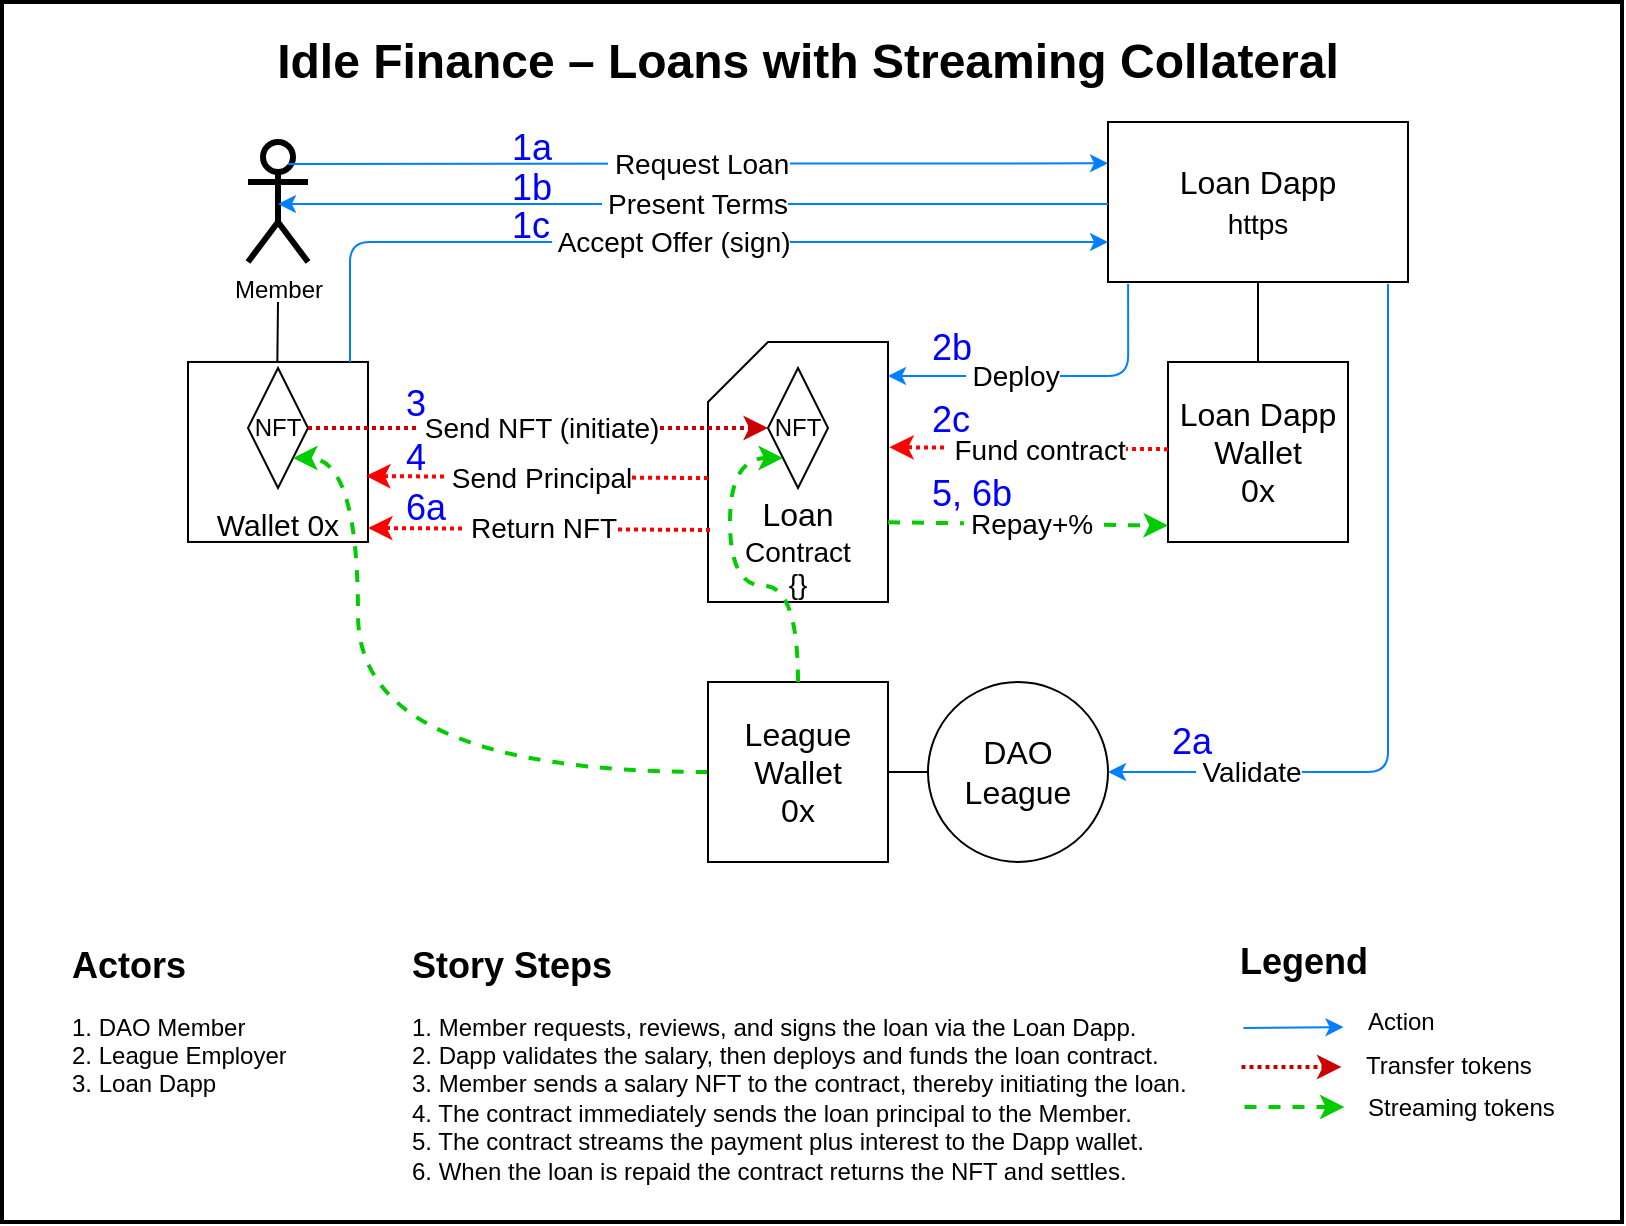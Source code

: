 <mxfile version="15.5.9" type="device"><diagram id="ve8YKfI9AwYKyib_E6ow" name="Page-1"><mxGraphModel dx="948" dy="611" grid="1" gridSize="10" guides="1" tooltips="1" connect="1" arrows="1" fold="1" page="1" pageScale="1" pageWidth="827" pageHeight="1169" math="0" shadow="0"><root><mxCell id="0"/><mxCell id="1" parent="0"/><mxCell id="_zmMKVioukvtAmdXN5hu-1" value="" style="rounded=0;whiteSpace=wrap;html=1;strokeWidth=2;fillColor=none;strokeColor=default;" parent="1" vertex="1"><mxGeometry x="17" y="170" width="810" height="610" as="geometry"/></mxCell><mxCell id="_zmMKVioukvtAmdXN5hu-16" value="&lt;div style=&quot;font-size: 18px&quot; align=&quot;left&quot;&gt;&lt;font style=&quot;font-size: 18px&quot; color=&quot;#0000FF&quot;&gt;1a&lt;/font&gt;&lt;/div&gt;" style="text;html=1;strokeColor=none;fillColor=none;align=left;verticalAlign=middle;whiteSpace=wrap;rounded=0;" parent="1" vertex="1"><mxGeometry x="270" y="233" width="20" height="20" as="geometry"/></mxCell><mxCell id="_zmMKVioukvtAmdXN5hu-19" value="&lt;font style=&quot;font-size: 16px&quot;&gt;DAO League&lt;br&gt;&lt;/font&gt;" style="ellipse;whiteSpace=wrap;html=1;aspect=fixed;" parent="1" vertex="1"><mxGeometry x="480" y="510" width="90" height="90" as="geometry"/></mxCell><mxCell id="93uGMBe0k2fmaU-Ir0mu-10" style="edgeStyle=orthogonalEdgeStyle;rounded=0;orthogonalLoop=1;jettySize=auto;html=1;exitX=0.5;exitY=1;exitDx=0;exitDy=0;entryX=0.5;entryY=0;entryDx=0;entryDy=0;startArrow=none;startFill=0;endArrow=none;endFill=0;" parent="1" source="_zmMKVioukvtAmdXN5hu-30" target="euFRSEvO4vOesDpvcWjM-9" edge="1"><mxGeometry relative="1" as="geometry"/></mxCell><mxCell id="_zmMKVioukvtAmdXN5hu-30" value="&lt;font style=&quot;font-size: 16px&quot;&gt;Loan Dapp&lt;br&gt;&lt;font style=&quot;font-size: 14px&quot;&gt;https&lt;/font&gt;&lt;/font&gt;" style="rounded=0;whiteSpace=wrap;html=1;" parent="1" vertex="1"><mxGeometry x="570" y="230" width="150" height="80" as="geometry"/></mxCell><mxCell id="_zmMKVioukvtAmdXN5hu-34" value="&lt;b&gt;&lt;font style=&quot;font-size: 18px&quot;&gt;Legend&lt;/font&gt;&lt;/b&gt;" style="text;html=1;strokeColor=none;fillColor=none;align=center;verticalAlign=middle;whiteSpace=wrap;rounded=0;" parent="1" vertex="1"><mxGeometry x="647.75" y="640" width="40" height="20" as="geometry"/></mxCell><mxCell id="_zmMKVioukvtAmdXN5hu-35" value="" style="endArrow=classic;html=1;dashed=1;strokeColor=#00CC00;strokeWidth=2;" parent="1" edge="1"><mxGeometry width="50" height="50" relative="1" as="geometry"><mxPoint x="638.25" y="722.5" as="sourcePoint"/><mxPoint x="688.25" y="722.5" as="targetPoint"/></mxGeometry></mxCell><mxCell id="_zmMKVioukvtAmdXN5hu-36" value="&lt;div align=&quot;left&quot;&gt;Streaming tokens&lt;/div&gt;" style="text;html=1;strokeColor=none;fillColor=none;align=left;verticalAlign=middle;whiteSpace=wrap;rounded=0;" parent="1" vertex="1"><mxGeometry x="698.25" y="713" width="99" height="20" as="geometry"/></mxCell><mxCell id="_zmMKVioukvtAmdXN5hu-37" value="" style="endArrow=classic;html=1;strokeColor=#007FFF;" parent="1" edge="1"><mxGeometry width="50" height="50" relative="1" as="geometry"><mxPoint x="637.75" y="683" as="sourcePoint"/><mxPoint x="687.75" y="682.5" as="targetPoint"/></mxGeometry></mxCell><mxCell id="_zmMKVioukvtAmdXN5hu-38" value="&lt;div&gt;Action&lt;/div&gt;" style="text;html=1;strokeColor=none;fillColor=none;align=left;verticalAlign=middle;whiteSpace=wrap;rounded=0;" parent="1" vertex="1"><mxGeometry x="697.75" y="670" width="40" height="20" as="geometry"/></mxCell><mxCell id="_zmMKVioukvtAmdXN5hu-40" value="" style="endArrow=classic;html=1;strokeColor=#CC0000;strokeWidth=2;dashed=1;dashPattern=1 1;" parent="1" edge="1"><mxGeometry width="50" height="50" relative="1" as="geometry"><mxPoint x="636.75" y="702.5" as="sourcePoint"/><mxPoint x="686.75" y="702.5" as="targetPoint"/></mxGeometry></mxCell><mxCell id="_zmMKVioukvtAmdXN5hu-41" value="Transfer tokens" style="text;html=1;strokeColor=none;fillColor=none;align=left;verticalAlign=middle;whiteSpace=wrap;rounded=0;" parent="1" vertex="1"><mxGeometry x="696.75" y="692" width="93.25" height="20" as="geometry"/></mxCell><mxCell id="93uGMBe0k2fmaU-Ir0mu-11" style="edgeStyle=orthogonalEdgeStyle;rounded=0;orthogonalLoop=1;jettySize=auto;html=1;entryX=0.5;entryY=0;entryDx=0;entryDy=0;startArrow=none;startFill=0;endArrow=none;endFill=0;" parent="1" edge="1"><mxGeometry relative="1" as="geometry"><mxPoint x="155" y="320" as="sourcePoint"/><mxPoint x="154.67" y="349.98" as="targetPoint"/></mxGeometry></mxCell><mxCell id="euFRSEvO4vOesDpvcWjM-1" value="Member" style="shape=umlActor;verticalLabelPosition=bottom;verticalAlign=top;html=1;outlineConnect=0;hachureGap=4;pointerEvents=0;strokeColor=default;strokeWidth=3;" parent="1" vertex="1"><mxGeometry x="140" y="240" width="30" height="60" as="geometry"/></mxCell><mxCell id="euFRSEvO4vOesDpvcWjM-3" value="&lt;font style=&quot;font-size: 15px&quot;&gt;&lt;br&gt;&lt;br&gt;&lt;br&gt;&lt;br&gt;Wallet 0x&lt;/font&gt;&lt;font style=&quot;font-size: 15px&quot;&gt;&lt;font style=&quot;font-size: 15px&quot;&gt;&lt;br&gt;&lt;/font&gt;&lt;/font&gt;" style="rounded=0;whiteSpace=wrap;html=1;" parent="1" vertex="1"><mxGeometry x="110" y="349.98" width="90" height="90" as="geometry"/></mxCell><mxCell id="euFRSEvO4vOesDpvcWjM-5" value="NFT" style="rhombus;whiteSpace=wrap;html=1;hachureGap=4;pointerEvents=0;strokeColor=default;strokeWidth=1;" parent="1" vertex="1"><mxGeometry x="140" y="353" width="30" height="60" as="geometry"/></mxCell><mxCell id="euFRSEvO4vOesDpvcWjM-6" value="&lt;font style=&quot;font-size: 16px&quot;&gt;&lt;br&gt;&lt;br&gt;&lt;br&gt;&lt;br&gt;Loan&lt;br&gt;&lt;/font&gt;&lt;div style=&quot;font-size: 14px&quot;&gt;&lt;font style=&quot;font-size: 14px&quot;&gt;Contract&lt;br&gt;{}&lt;/font&gt;&lt;br&gt;&lt;/div&gt;" style="shape=card;whiteSpace=wrap;html=1;hachureGap=4;pointerEvents=0;strokeColor=default;strokeWidth=1;" parent="1" vertex="1"><mxGeometry x="370" y="340" width="90" height="130" as="geometry"/></mxCell><mxCell id="euFRSEvO4vOesDpvcWjM-7" value="&lt;h1 align=&quot;center&quot;&gt;Idle Finance – Loans with Streaming Collateral&lt;br&gt;&lt;/h1&gt;&lt;p align=&quot;center&quot;&gt;&lt;br&gt;&lt;br&gt;&lt;/p&gt;" style="text;html=1;strokeColor=none;fillColor=none;spacing=5;spacingTop=-20;whiteSpace=wrap;overflow=hidden;rounded=0;hachureGap=4;pointerEvents=0;align=center;" parent="1" vertex="1"><mxGeometry x="20" y="180" width="800" height="40" as="geometry"/></mxCell><mxCell id="euFRSEvO4vOesDpvcWjM-8" value="&amp;nbsp;&lt;font style=&quot;font-size: 14px&quot;&gt;Present Terms&lt;br&gt;&lt;/font&gt;" style="endArrow=none;html=1;strokeColor=#007FFF;exitX=0.5;exitY=0.5;exitDx=0;exitDy=0;exitPerimeter=0;startArrow=classic;startFill=1;endFill=0;" parent="1" edge="1"><mxGeometry width="50" height="50" relative="1" as="geometry"><mxPoint x="155" y="271" as="sourcePoint"/><mxPoint x="570" y="271" as="targetPoint"/></mxGeometry></mxCell><mxCell id="euFRSEvO4vOesDpvcWjM-9" value="&lt;font style=&quot;font-size: 16px&quot;&gt;&lt;font style=&quot;font-size: 16px&quot;&gt;Loan Dapp Wallet&lt;/font&gt;&lt;br&gt;0x&lt;/font&gt;&lt;font style=&quot;font-size: 16px&quot;&gt;&lt;font style=&quot;font-size: 16px&quot;&gt;&lt;br&gt;&lt;/font&gt;&lt;/font&gt;" style="rounded=0;whiteSpace=wrap;html=1;" parent="1" vertex="1"><mxGeometry x="600" y="350" width="90" height="90" as="geometry"/></mxCell><mxCell id="euFRSEvO4vOesDpvcWjM-10" value="&amp;nbsp;&lt;font style=&quot;font-size: 14px&quot;&gt;Deploy &lt;br&gt;&lt;/font&gt;" style="endArrow=classic;html=1;strokeColor=#007FFF;exitX=0.067;exitY=1.013;exitDx=0;exitDy=0;exitPerimeter=0;edgeStyle=orthogonalEdgeStyle;" parent="1" source="_zmMKVioukvtAmdXN5hu-30" target="euFRSEvO4vOesDpvcWjM-6" edge="1"><mxGeometry x="0.255" width="50" height="50" relative="1" as="geometry"><mxPoint x="170" y="520" as="sourcePoint"/><mxPoint x="473" y="357" as="targetPoint"/><Array as="points"><mxPoint x="580" y="357"/></Array><mxPoint as="offset"/></mxGeometry></mxCell><mxCell id="euFRSEvO4vOesDpvcWjM-11" value="" style="endArrow=classic;html=1;strokeColor=#FF0000;exitX=0;exitY=0.5;exitDx=0;exitDy=0;entryX=1.007;entryY=0.367;entryDx=0;entryDy=0;entryPerimeter=0;strokeWidth=2;dashed=1;dashPattern=1 1;" parent="1" edge="1"><mxGeometry width="50" height="50" relative="1" as="geometry"><mxPoint x="600" y="393.58" as="sourcePoint"/><mxPoint x="460.63" y="392.61" as="targetPoint"/></mxGeometry></mxCell><mxCell id="euFRSEvO4vOesDpvcWjM-12" value="&amp;nbsp;&lt;font style=&quot;font-size: 14px&quot;&gt;Fund contract &lt;br&gt;&lt;/font&gt;" style="edgeLabel;html=1;align=center;verticalAlign=middle;resizable=0;points=[];" parent="euFRSEvO4vOesDpvcWjM-11" vertex="1" connectable="0"><mxGeometry x="-0.046" y="1" relative="1" as="geometry"><mxPoint as="offset"/></mxGeometry></mxCell><mxCell id="euFRSEvO4vOesDpvcWjM-13" value="&amp;nbsp;&lt;font style=&quot;font-size: 14px&quot;&gt;Send NFT (initiate) &lt;br&gt;&lt;/font&gt;" style="endArrow=classic;html=1;strokeColor=#CC0000;strokeWidth=2;dashed=1;dashPattern=1 1;exitX=1;exitY=0.5;exitDx=0;exitDy=0;entryX=0;entryY=0.5;entryDx=0;entryDy=0;" parent="1" source="euFRSEvO4vOesDpvcWjM-5" target="euFRSEvO4vOesDpvcWjM-14" edge="1"><mxGeometry width="50" height="50" relative="1" as="geometry"><mxPoint x="257.5" y="382.5" as="sourcePoint"/><mxPoint x="340" y="384" as="targetPoint"/></mxGeometry></mxCell><mxCell id="euFRSEvO4vOesDpvcWjM-14" value="NFT" style="rhombus;whiteSpace=wrap;html=1;hachureGap=4;pointerEvents=0;strokeColor=default;strokeWidth=1;" parent="1" vertex="1"><mxGeometry x="400" y="353" width="30" height="60" as="geometry"/></mxCell><mxCell id="euFRSEvO4vOesDpvcWjM-20" value="&amp;nbsp;&lt;font style=&quot;font-size: 14px&quot;&gt;Send Principal &lt;br&gt;&lt;/font&gt;" style="endArrow=classic;html=1;strokeColor=#FF0000;exitX=0.01;exitY=0.364;exitDx=0;exitDy=0;exitPerimeter=0;entryX=1;entryY=0.357;entryDx=0;entryDy=0;entryPerimeter=0;dashed=1;dashPattern=1 1;strokeWidth=2;" parent="1" edge="1"><mxGeometry width="50" height="50" relative="1" as="geometry"><mxPoint x="370" y="408.02" as="sourcePoint"/><mxPoint x="199" y="407.04" as="targetPoint"/></mxGeometry></mxCell><mxCell id="euFRSEvO4vOesDpvcWjM-21" value="" style="endArrow=classic;html=1;dashed=1;strokeColor=#00CC00;strokeWidth=2;entryX=1;entryY=1;entryDx=0;entryDy=0;edgeStyle=orthogonalEdgeStyle;curved=1;exitX=0;exitY=0.5;exitDx=0;exitDy=0;" parent="1" source="93uGMBe0k2fmaU-Ir0mu-1" target="euFRSEvO4vOesDpvcWjM-5" edge="1"><mxGeometry width="50" height="50" relative="1" as="geometry"><mxPoint x="415" y="510" as="sourcePoint"/><mxPoint x="659" y="539.5" as="targetPoint"/><Array as="points"><mxPoint x="195" y="555"/><mxPoint x="195" y="398"/></Array></mxGeometry></mxCell><mxCell id="euFRSEvO4vOesDpvcWjM-24" value="&amp;nbsp;&lt;font style=&quot;font-size: 14px&quot;&gt;Repay+%&lt;/font&gt;" style="endArrow=classic;html=1;dashed=1;strokeColor=#00CC00;strokeWidth=2;exitX=1;exitY=0.613;exitDx=0;exitDy=0;exitPerimeter=0;entryX=0;entryY=0.788;entryDx=0;entryDy=0;entryPerimeter=0;" parent="1" edge="1"><mxGeometry width="50" height="50" relative="1" as="geometry"><mxPoint x="460" y="430.17" as="sourcePoint"/><mxPoint x="600" y="431.8" as="targetPoint"/></mxGeometry></mxCell><mxCell id="euFRSEvO4vOesDpvcWjM-25" value="&lt;font style=&quot;font-size: 18px&quot; color=&quot;#0000FF&quot;&gt;2b&lt;/font&gt;" style="text;html=1;strokeColor=none;fillColor=none;align=left;verticalAlign=middle;whiteSpace=wrap;rounded=0;" parent="1" vertex="1"><mxGeometry x="480" y="333" width="30" height="20" as="geometry"/></mxCell><mxCell id="euFRSEvO4vOesDpvcWjM-26" value="&lt;font style=&quot;font-size: 18px&quot; color=&quot;#0000FF&quot;&gt;2c&lt;/font&gt;" style="text;html=1;strokeColor=none;fillColor=none;align=left;verticalAlign=middle;whiteSpace=wrap;rounded=0;" parent="1" vertex="1"><mxGeometry x="480" y="368.88" width="30" height="20" as="geometry"/></mxCell><mxCell id="euFRSEvO4vOesDpvcWjM-27" value="&lt;font style=&quot;font-size: 18px&quot; color=&quot;#0000FF&quot;&gt;3&lt;/font&gt;" style="text;html=1;strokeColor=none;fillColor=none;align=left;verticalAlign=middle;whiteSpace=wrap;rounded=0;" parent="1" vertex="1"><mxGeometry x="216.75" y="355.98" width="20" height="30" as="geometry"/></mxCell><mxCell id="euFRSEvO4vOesDpvcWjM-28" value="&lt;font style=&quot;font-size: 18px&quot; color=&quot;#0000FF&quot;&gt;4&lt;/font&gt;" style="text;html=1;strokeColor=none;fillColor=none;align=left;verticalAlign=middle;whiteSpace=wrap;rounded=0;" parent="1" vertex="1"><mxGeometry x="216.75" y="387.52" width="20" height="20" as="geometry"/></mxCell><mxCell id="euFRSEvO4vOesDpvcWjM-29" value="&lt;font style=&quot;font-size: 18px&quot; color=&quot;#0000FF&quot;&gt;5, 6b&lt;/font&gt;" style="text;html=1;strokeColor=none;fillColor=none;align=left;verticalAlign=middle;whiteSpace=wrap;rounded=0;" parent="1" vertex="1"><mxGeometry x="480" y="405.52" width="60" height="20" as="geometry"/></mxCell><mxCell id="euFRSEvO4vOesDpvcWjM-30" value="&lt;h1 style=&quot;font-size: 18px&quot;&gt;Story Steps&lt;br&gt;&lt;/h1&gt;&lt;p&gt;1. Member requests, reviews, and signs the loan via the Loan Dapp.&lt;br&gt;2. Dapp validates the salary, then deploys and funds the loan contract. &lt;br&gt;3. Member sends a salary NFT to the contract, thereby initiating the loan.&lt;br&gt;4. The contract immediately sends the loan principal to the Member. &lt;br&gt;5. The contract streams the payment plus interest to the Dapp wallet.&lt;br&gt;6. When the loan is repaid the contract returns the  NFT and settles.&lt;br&gt;&lt;/p&gt;" style="text;html=1;strokeColor=none;fillColor=none;spacing=5;spacingTop=-20;whiteSpace=wrap;overflow=hidden;rounded=0;hachureGap=4;pointerEvents=0;" parent="1" vertex="1"><mxGeometry x="216.75" y="640" width="401" height="130" as="geometry"/></mxCell><mxCell id="euFRSEvO4vOesDpvcWjM-31" value="&lt;h1 style=&quot;font-size: 18px&quot;&gt;Actors&lt;br&gt;&lt;/h1&gt;&lt;p&gt;1. DAO Member&lt;br&gt;2. League Employer&lt;br&gt;3. Loan Dapp&lt;br&gt;&lt;br&gt;&lt;/p&gt;" style="text;html=1;strokeColor=none;fillColor=none;spacing=5;spacingTop=-20;whiteSpace=wrap;overflow=hidden;rounded=0;hachureGap=4;pointerEvents=0;" parent="1" vertex="1"><mxGeometry x="46.75" y="640" width="170" height="120" as="geometry"/></mxCell><mxCell id="93uGMBe0k2fmaU-Ir0mu-12" style="edgeStyle=orthogonalEdgeStyle;rounded=0;orthogonalLoop=1;jettySize=auto;html=1;exitX=1;exitY=0.5;exitDx=0;exitDy=0;startArrow=none;startFill=0;endArrow=none;endFill=0;" parent="1" source="93uGMBe0k2fmaU-Ir0mu-1" edge="1"><mxGeometry relative="1" as="geometry"><mxPoint x="480" y="555" as="targetPoint"/></mxGeometry></mxCell><mxCell id="93uGMBe0k2fmaU-Ir0mu-1" value="&lt;font style=&quot;font-size: 16px&quot;&gt;&lt;font style=&quot;font-size: 16px&quot;&gt;League Wallet&lt;/font&gt;&lt;br&gt;0x&lt;/font&gt;&lt;font style=&quot;font-size: 16px&quot;&gt;&lt;font style=&quot;font-size: 16px&quot;&gt;&lt;br&gt;&lt;/font&gt;&lt;/font&gt;" style="rounded=0;whiteSpace=wrap;html=1;" parent="1" vertex="1"><mxGeometry x="370" y="510" width="90" height="90" as="geometry"/></mxCell><mxCell id="93uGMBe0k2fmaU-Ir0mu-5" value="&amp;nbsp;&lt;font style=&quot;font-size: 14px&quot;&gt;Accept Offer (sign)&lt;br&gt;&lt;/font&gt;" style="endArrow=classic;html=1;strokeColor=#007FFF;edgeStyle=orthogonalEdgeStyle;entryX=0;entryY=0.75;entryDx=0;entryDy=0;" parent="1" target="_zmMKVioukvtAmdXN5hu-30" edge="1"><mxGeometry width="50" height="50" relative="1" as="geometry"><mxPoint x="191" y="350" as="sourcePoint"/><mxPoint x="570" y="295" as="targetPoint"/><Array as="points"><mxPoint x="191" y="290"/></Array></mxGeometry></mxCell><mxCell id="93uGMBe0k2fmaU-Ir0mu-6" value="&amp;nbsp;&lt;font style=&quot;font-size: 14px&quot;&gt;Request Loan &lt;br&gt;&lt;/font&gt;" style="endArrow=classic;html=1;strokeColor=#007FFF;" parent="1" edge="1"><mxGeometry width="50" height="50" relative="1" as="geometry"><mxPoint x="160" y="251" as="sourcePoint"/><mxPoint x="570" y="250.67" as="targetPoint"/></mxGeometry></mxCell><mxCell id="93uGMBe0k2fmaU-Ir0mu-7" value="&amp;nbsp;&lt;font style=&quot;font-size: 14px&quot;&gt;Return NFT&lt;br&gt;&lt;/font&gt;" style="endArrow=classic;html=1;strokeColor=#FF0000;exitX=0.01;exitY=0.364;exitDx=0;exitDy=0;exitPerimeter=0;entryX=1;entryY=0.357;entryDx=0;entryDy=0;entryPerimeter=0;dashed=1;dashPattern=1 1;strokeWidth=2;" parent="1" edge="1"><mxGeometry width="50" height="50" relative="1" as="geometry"><mxPoint x="371" y="433.98" as="sourcePoint"/><mxPoint x="200" y="433" as="targetPoint"/></mxGeometry></mxCell><mxCell id="93uGMBe0k2fmaU-Ir0mu-9" value="&lt;font style=&quot;font-size: 18px&quot; color=&quot;#0000FF&quot;&gt;6a&lt;/font&gt;" style="text;html=1;strokeColor=none;fillColor=none;align=left;verticalAlign=middle;whiteSpace=wrap;rounded=0;" parent="1" vertex="1"><mxGeometry x="216.75" y="413" width="33.25" height="20" as="geometry"/></mxCell><mxCell id="93uGMBe0k2fmaU-Ir0mu-13" value="&lt;font style=&quot;font-size: 18px&quot; color=&quot;#0000FF&quot;&gt;1b&lt;/font&gt;" style="text;html=1;strokeColor=none;fillColor=none;align=left;verticalAlign=middle;whiteSpace=wrap;rounded=0;" parent="1" vertex="1"><mxGeometry x="270" y="253" width="30" height="20" as="geometry"/></mxCell><mxCell id="93uGMBe0k2fmaU-Ir0mu-15" value="&lt;font style=&quot;font-size: 18px&quot; color=&quot;#0000FF&quot;&gt;1c&lt;/font&gt;" style="text;html=1;strokeColor=none;fillColor=none;align=left;verticalAlign=middle;whiteSpace=wrap;rounded=0;" parent="1" vertex="1"><mxGeometry x="270" y="272" width="30" height="20" as="geometry"/></mxCell><mxCell id="93uGMBe0k2fmaU-Ir0mu-20" value="" style="endArrow=classic;html=1;dashed=1;strokeColor=#00CC00;strokeWidth=2;edgeStyle=orthogonalEdgeStyle;curved=1;entryX=0;entryY=1;entryDx=0;entryDy=0;exitX=0.5;exitY=0;exitDx=0;exitDy=0;" parent="1" target="euFRSEvO4vOesDpvcWjM-14" edge="1" source="93uGMBe0k2fmaU-Ir0mu-1"><mxGeometry width="50" height="50" relative="1" as="geometry"><mxPoint x="415" y="520" as="sourcePoint"/><mxPoint x="422.51" y="405.98" as="targetPoint"/><Array as="points"><mxPoint x="415" y="462"/><mxPoint x="381" y="462"/><mxPoint x="381" y="398"/></Array></mxGeometry></mxCell><mxCell id="WgShbBH7E4RhluTjFYY8-1" value="&amp;nbsp;&lt;font style=&quot;font-size: 14px&quot;&gt;Validate&lt;br&gt;&lt;/font&gt;" style="endArrow=classic;html=1;strokeColor=#007FFF;edgeStyle=orthogonalEdgeStyle;entryX=1;entryY=0.5;entryDx=0;entryDy=0;" edge="1" parent="1" target="_zmMKVioukvtAmdXN5hu-19"><mxGeometry x="0.635" width="50" height="50" relative="1" as="geometry"><mxPoint x="710" y="311" as="sourcePoint"/><mxPoint x="578.2" y="565.96" as="targetPoint"/><Array as="points"><mxPoint x="710" y="555"/></Array><mxPoint as="offset"/></mxGeometry></mxCell><mxCell id="WgShbBH7E4RhluTjFYY8-2" value="&lt;font style=&quot;font-size: 18px&quot; color=&quot;#0000FF&quot;&gt;2a&lt;/font&gt;" style="text;html=1;strokeColor=none;fillColor=none;align=left;verticalAlign=middle;whiteSpace=wrap;rounded=0;" vertex="1" parent="1"><mxGeometry x="600" y="530" width="30" height="20" as="geometry"/></mxCell></root></mxGraphModel></diagram></mxfile>